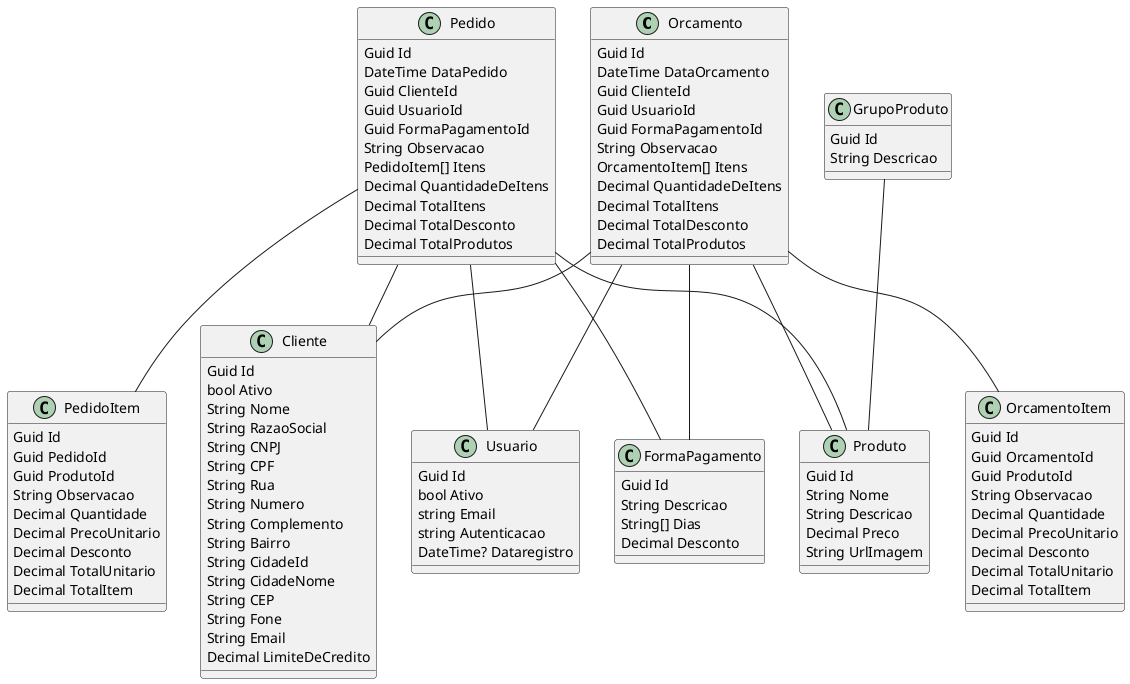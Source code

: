 @startuml Diagrama de classes Botrix Ações


Orcamento -- Cliente
Orcamento -- OrcamentoItem
Orcamento -- Usuario
Orcamento -- FormaPagamento
Orcamento -- Produto

Pedido -- Cliente
Pedido -- PedidoItem
Pedido -- Usuario
Pedido -- FormaPagamento
Pedido -- Produto

GrupoProduto -- Produto

class Usuario{
    Guid Id
    bool Ativo
    string Email
    string Autenticacao    
    DateTime? Dataregistro                
}

class Cliente{
    Guid Id
    bool Ativo
    String Nome
    String RazaoSocial
    String CNPJ
    String CPF
    String Rua
    String Numero
    String Complemento
    String Bairro
    String CidadeId
    String CidadeNome
    String CEP
    String Fone
    String Email
    Decimal LimiteDeCredito
}

class GrupoProduto{
    Guid Id
    String Descricao    
}

class Produto{
    Guid Id
    String Nome
    String Descricao
    Decimal Preco
    String UrlImagem
}

class FormaPagamento{
    Guid Id
    String Descricao
    String[] Dias
    Decimal Desconto
}

class Orcamento{
    Guid Id
    DateTime DataOrcamento
    Guid ClienteId
    Guid UsuarioId
    Guid FormaPagamentoId
    String Observacao    
    OrcamentoItem[] Itens
    Decimal QuantidadeDeItens    
    Decimal TotalItens
    Decimal TotalDesconto
    Decimal TotalProdutos
}

class OrcamentoItem{
    Guid Id    
    Guid OrcamentoId
    Guid ProdutoId
    String Observacao
    Decimal Quantidade
    Decimal PrecoUnitario
    Decimal Desconto
    Decimal TotalUnitario
    Decimal TotalItem
}

class Pedido{
    Guid Id
    DateTime DataPedido
    Guid ClienteId
    Guid UsuarioId
    Guid FormaPagamentoId
    String Observacao    
    PedidoItem[] Itens
    Decimal QuantidadeDeItens    
    Decimal TotalItens
    Decimal TotalDesconto
    Decimal TotalProdutos
}

class PedidoItem{
    Guid Id    
    Guid PedidoId
    Guid ProdutoId
    String Observacao
    Decimal Quantidade
    Decimal PrecoUnitario
    Decimal Desconto
    Decimal TotalUnitario
    Decimal TotalItem
}

@enduml